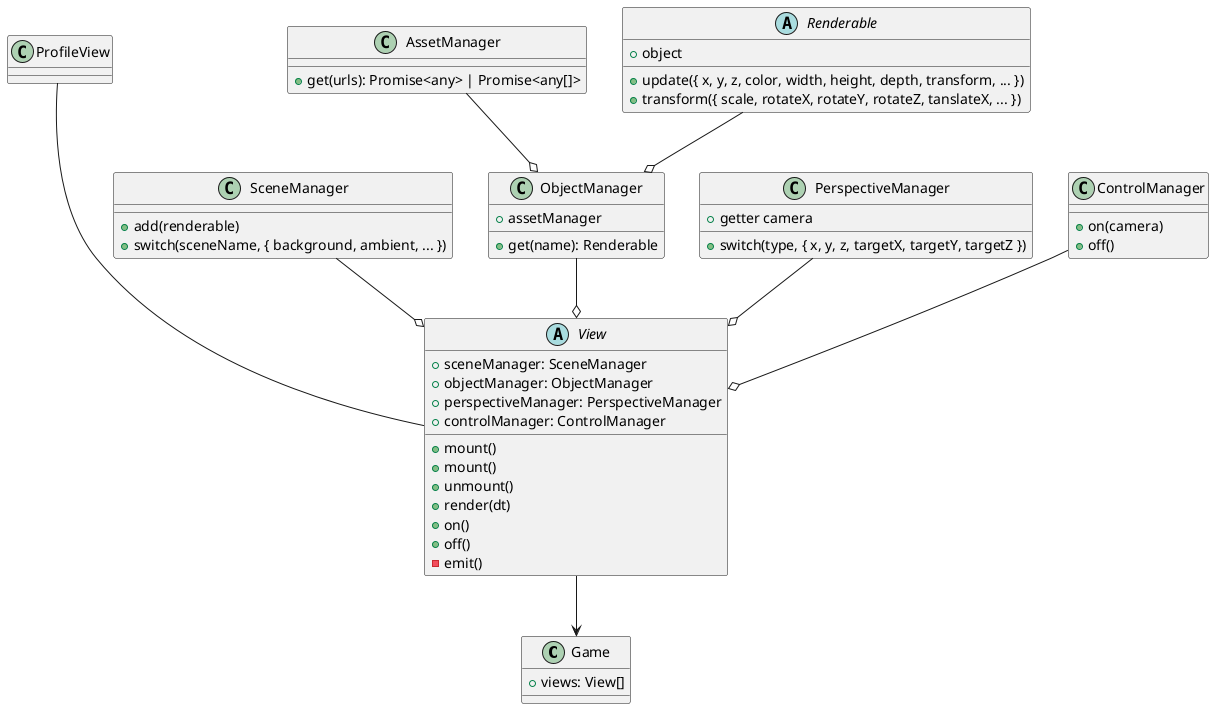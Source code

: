 @startuml Game
class Game {
  +views: View[]
}

abstract class View {
  +sceneManager: SceneManager
  +objectManager: ObjectManager
  +perspectiveManager: PerspectiveManager
  +controlManager: ControlManager
  +mount()
  +mount()
  +unmount()
  +render(dt)
  +on()
  +off()
  -emit()
}

class ProfileView {

}

class SceneManager {
  +add(renderable)
  +switch(sceneName, { background, ambient, ... })
}

class ObjectManager {
  +assetManager
  +get(name): Renderable
}

class AssetManager {
  +get(urls): Promise<any> | Promise<any[]>
}

class PerspectiveManager {
  +getter camera
  +switch(type, { x, y, z, targetX, targetY, targetZ })
}

class ControlManager {
  +on(camera)
  +off()
}

abstract class Renderable {
  +object
  +update({ x, y, z, color, width, height, depth, transform, ... })
  +transform({ scale, rotateX, rotateY, rotateZ, tanslateX, ... })
}

ProfileView --- View
AssetManager --o ObjectManager
Renderable --o ObjectManager
ObjectManager --o View
SceneManager --o View
PerspectiveManager --o View
ControlManager --o View
View --> Game
